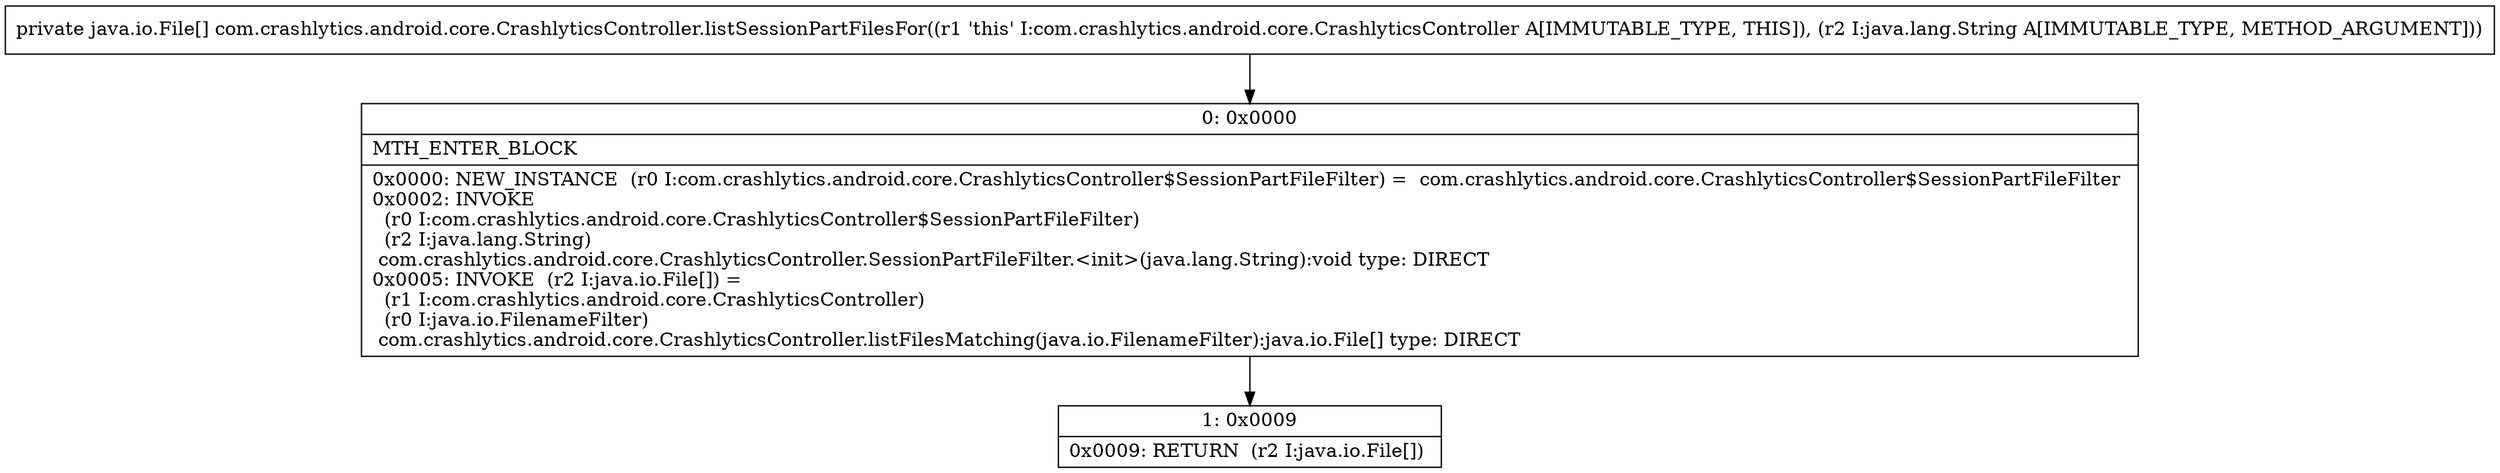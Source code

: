 digraph "CFG forcom.crashlytics.android.core.CrashlyticsController.listSessionPartFilesFor(Ljava\/lang\/String;)[Ljava\/io\/File;" {
Node_0 [shape=record,label="{0\:\ 0x0000|MTH_ENTER_BLOCK\l|0x0000: NEW_INSTANCE  (r0 I:com.crashlytics.android.core.CrashlyticsController$SessionPartFileFilter) =  com.crashlytics.android.core.CrashlyticsController$SessionPartFileFilter \l0x0002: INVOKE  \l  (r0 I:com.crashlytics.android.core.CrashlyticsController$SessionPartFileFilter)\l  (r2 I:java.lang.String)\l com.crashlytics.android.core.CrashlyticsController.SessionPartFileFilter.\<init\>(java.lang.String):void type: DIRECT \l0x0005: INVOKE  (r2 I:java.io.File[]) = \l  (r1 I:com.crashlytics.android.core.CrashlyticsController)\l  (r0 I:java.io.FilenameFilter)\l com.crashlytics.android.core.CrashlyticsController.listFilesMatching(java.io.FilenameFilter):java.io.File[] type: DIRECT \l}"];
Node_1 [shape=record,label="{1\:\ 0x0009|0x0009: RETURN  (r2 I:java.io.File[]) \l}"];
MethodNode[shape=record,label="{private java.io.File[] com.crashlytics.android.core.CrashlyticsController.listSessionPartFilesFor((r1 'this' I:com.crashlytics.android.core.CrashlyticsController A[IMMUTABLE_TYPE, THIS]), (r2 I:java.lang.String A[IMMUTABLE_TYPE, METHOD_ARGUMENT])) }"];
MethodNode -> Node_0;
Node_0 -> Node_1;
}

